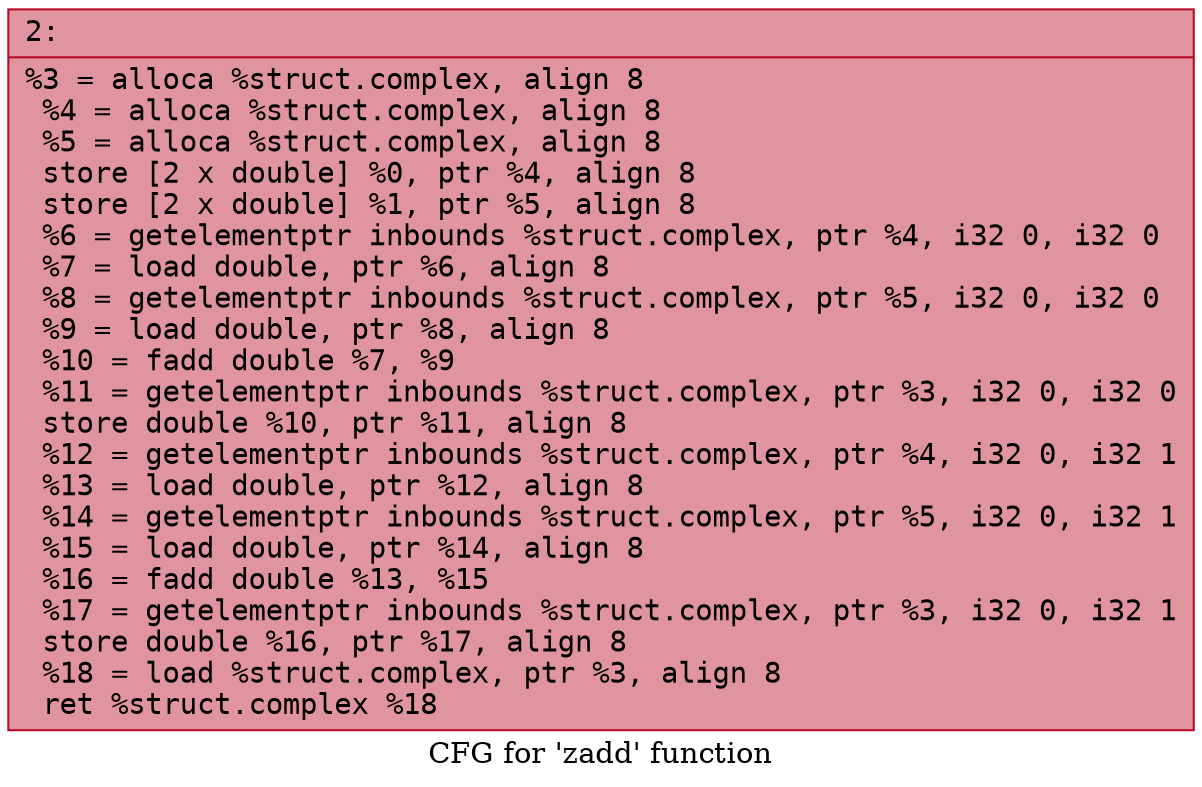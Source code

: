 digraph "CFG for 'zadd' function" {
	label="CFG for 'zadd' function";

	Node0x600000bd66c0 [shape=record,color="#b70d28ff", style=filled, fillcolor="#b70d2870" fontname="Courier",label="{2:\l|  %3 = alloca %struct.complex, align 8\l  %4 = alloca %struct.complex, align 8\l  %5 = alloca %struct.complex, align 8\l  store [2 x double] %0, ptr %4, align 8\l  store [2 x double] %1, ptr %5, align 8\l  %6 = getelementptr inbounds %struct.complex, ptr %4, i32 0, i32 0\l  %7 = load double, ptr %6, align 8\l  %8 = getelementptr inbounds %struct.complex, ptr %5, i32 0, i32 0\l  %9 = load double, ptr %8, align 8\l  %10 = fadd double %7, %9\l  %11 = getelementptr inbounds %struct.complex, ptr %3, i32 0, i32 0\l  store double %10, ptr %11, align 8\l  %12 = getelementptr inbounds %struct.complex, ptr %4, i32 0, i32 1\l  %13 = load double, ptr %12, align 8\l  %14 = getelementptr inbounds %struct.complex, ptr %5, i32 0, i32 1\l  %15 = load double, ptr %14, align 8\l  %16 = fadd double %13, %15\l  %17 = getelementptr inbounds %struct.complex, ptr %3, i32 0, i32 1\l  store double %16, ptr %17, align 8\l  %18 = load %struct.complex, ptr %3, align 8\l  ret %struct.complex %18\l}"];
}
